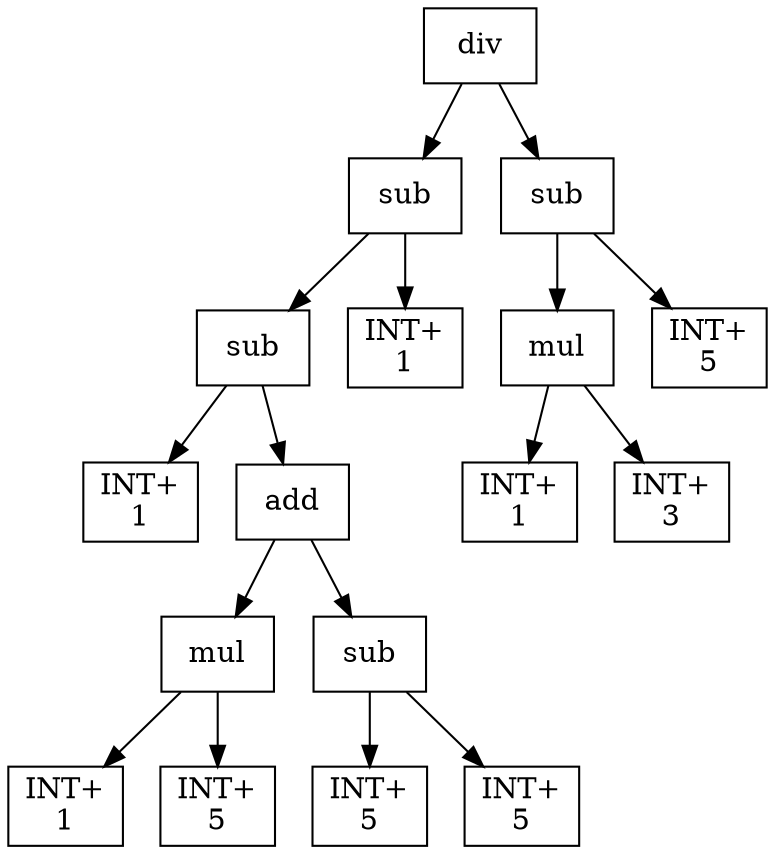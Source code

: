 digraph expr {
  node [shape=box];
  n1 [label="div"];
  n2 [label="sub"];
  n3 [label="sub"];
  n4 [label="INT+\n1"];
  n5 [label="add"];
  n6 [label="mul"];
  n7 [label="INT+\n1"];
  n8 [label="INT+\n5"];
  n6 -> n7;
  n6 -> n8;
  n9 [label="sub"];
  n10 [label="INT+\n5"];
  n11 [label="INT+\n5"];
  n9 -> n10;
  n9 -> n11;
  n5 -> n6;
  n5 -> n9;
  n3 -> n4;
  n3 -> n5;
  n12 [label="INT+\n1"];
  n2 -> n3;
  n2 -> n12;
  n13 [label="sub"];
  n14 [label="mul"];
  n15 [label="INT+\n1"];
  n16 [label="INT+\n3"];
  n14 -> n15;
  n14 -> n16;
  n17 [label="INT+\n5"];
  n13 -> n14;
  n13 -> n17;
  n1 -> n2;
  n1 -> n13;
}
